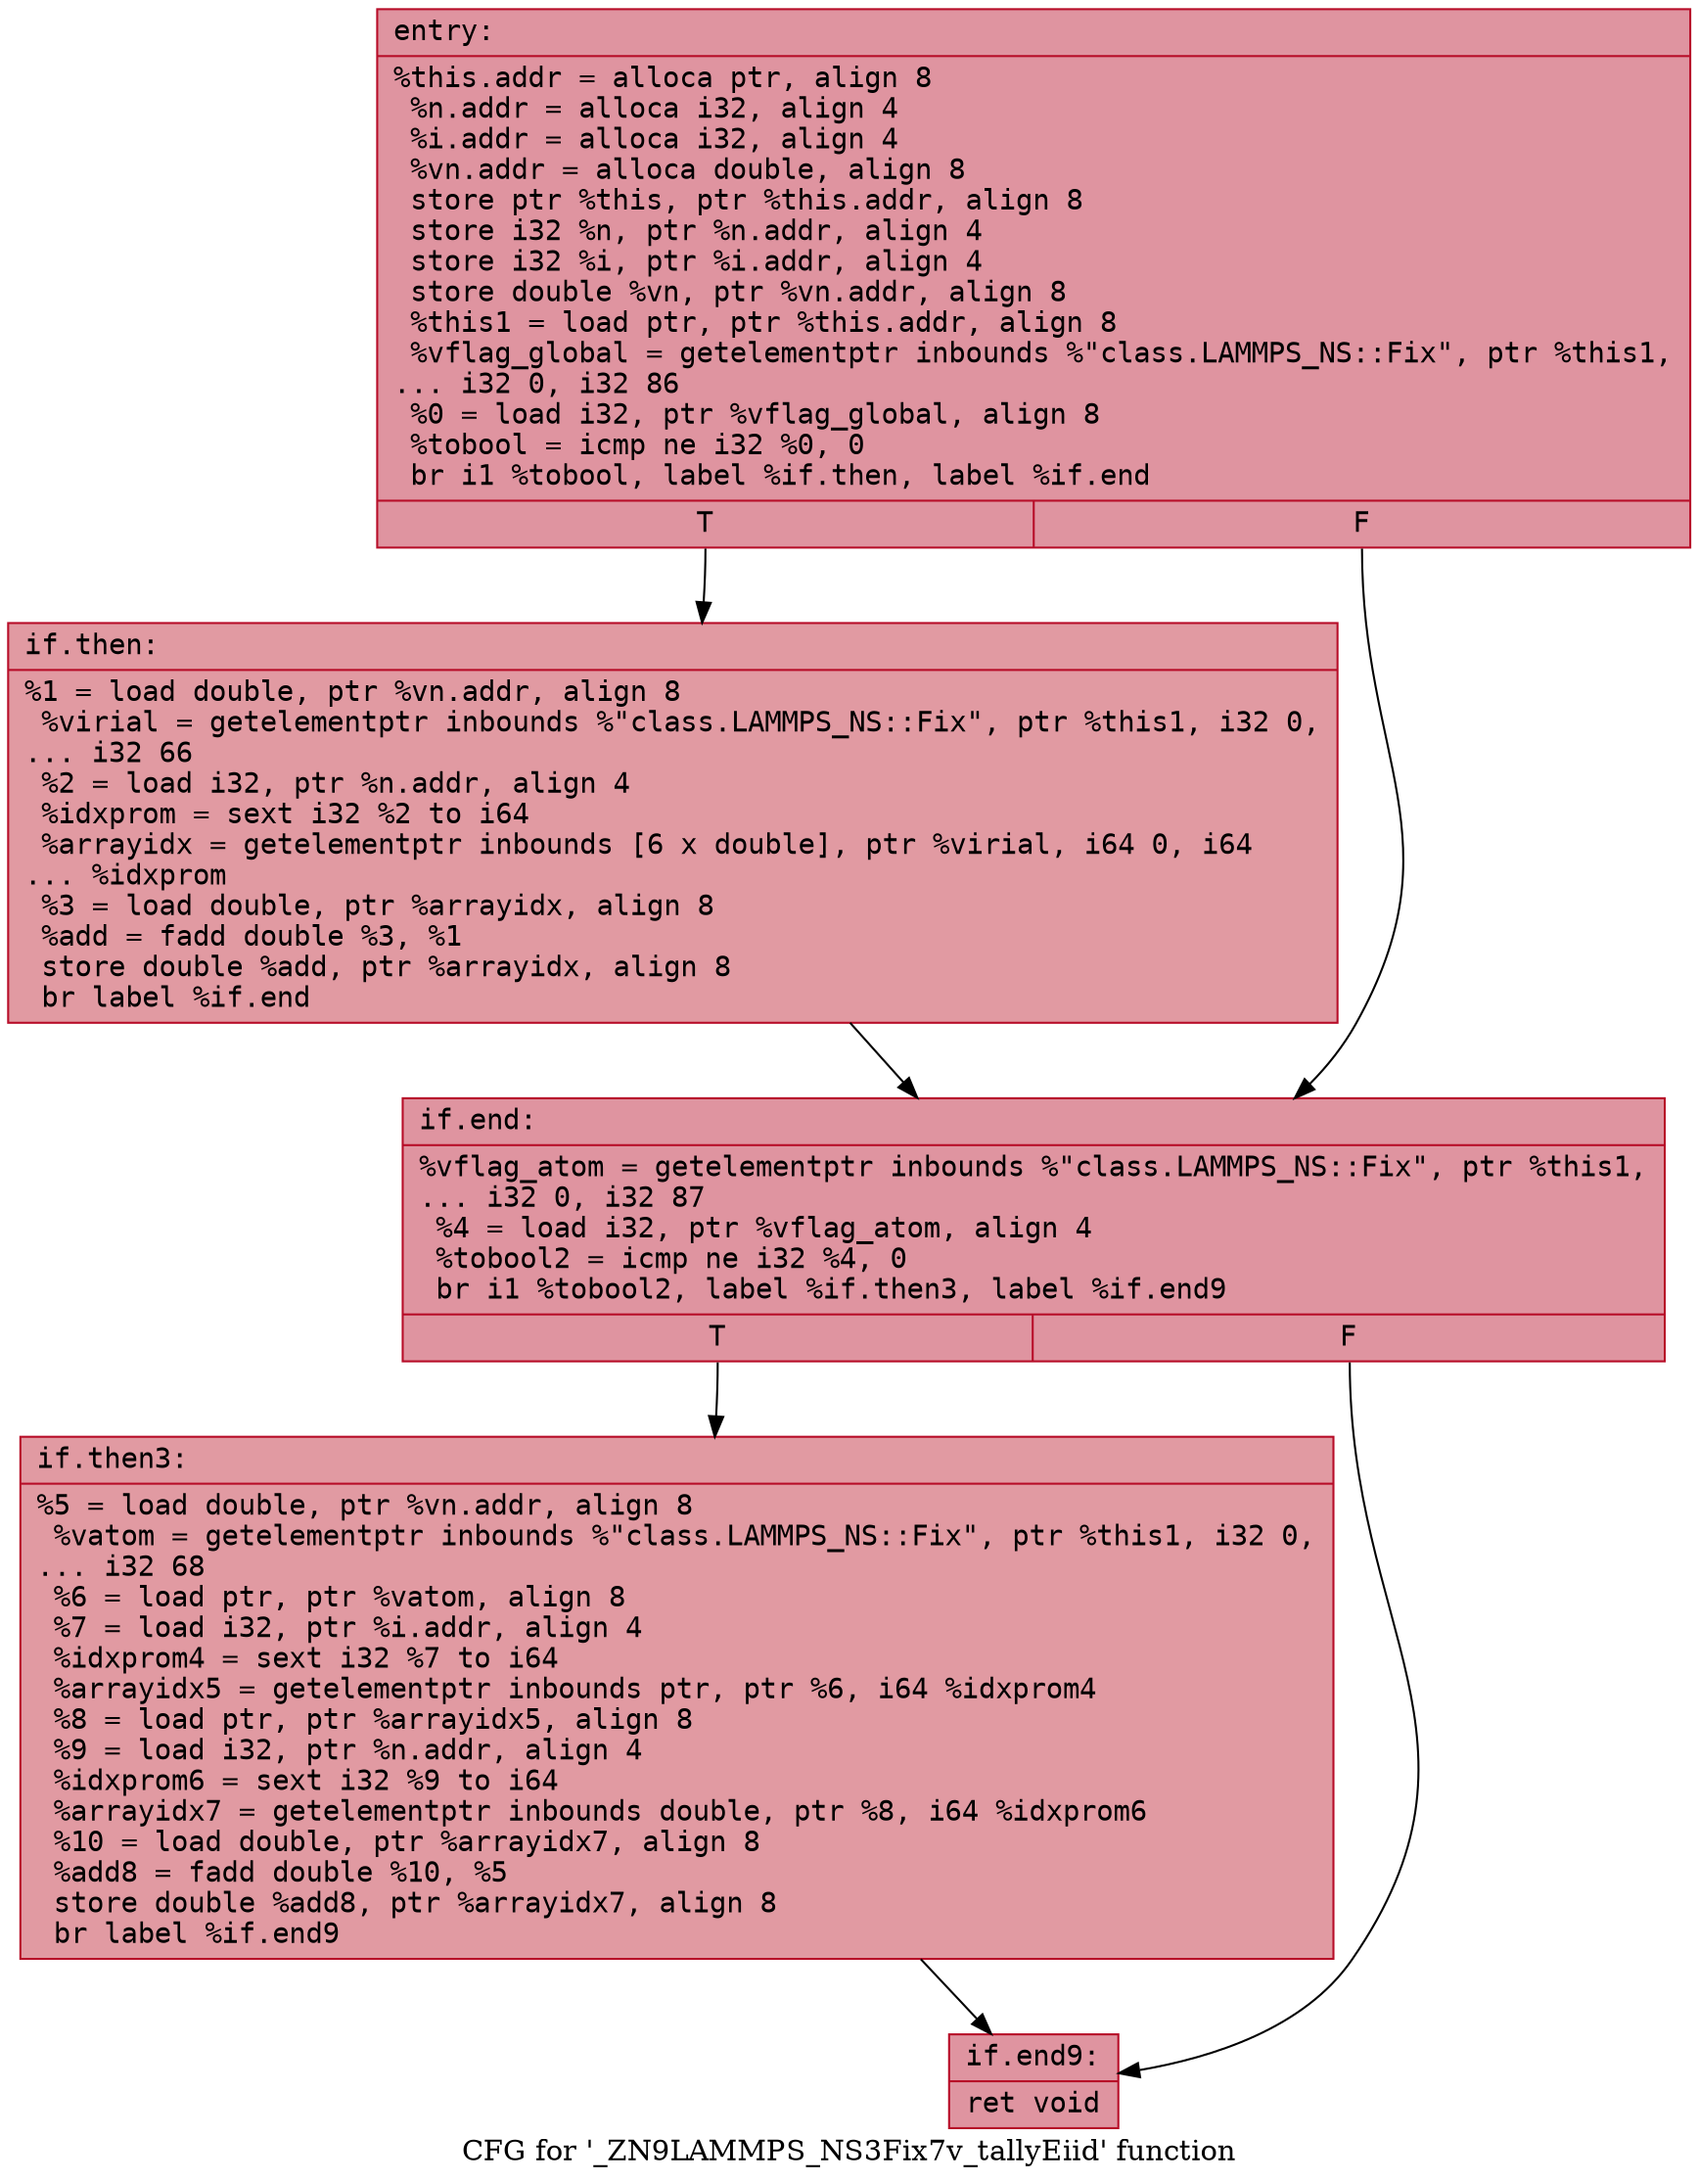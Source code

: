 digraph "CFG for '_ZN9LAMMPS_NS3Fix7v_tallyEiid' function" {
	label="CFG for '_ZN9LAMMPS_NS3Fix7v_tallyEiid' function";

	Node0x555c10f0a240 [shape=record,color="#b70d28ff", style=filled, fillcolor="#b70d2870" fontname="Courier",label="{entry:\l|  %this.addr = alloca ptr, align 8\l  %n.addr = alloca i32, align 4\l  %i.addr = alloca i32, align 4\l  %vn.addr = alloca double, align 8\l  store ptr %this, ptr %this.addr, align 8\l  store i32 %n, ptr %n.addr, align 4\l  store i32 %i, ptr %i.addr, align 4\l  store double %vn, ptr %vn.addr, align 8\l  %this1 = load ptr, ptr %this.addr, align 8\l  %vflag_global = getelementptr inbounds %\"class.LAMMPS_NS::Fix\", ptr %this1,\l... i32 0, i32 86\l  %0 = load i32, ptr %vflag_global, align 8\l  %tobool = icmp ne i32 %0, 0\l  br i1 %tobool, label %if.then, label %if.end\l|{<s0>T|<s1>F}}"];
	Node0x555c10f0a240:s0 -> Node0x555c10f0b790[tooltip="entry -> if.then\nProbability 62.50%" ];
	Node0x555c10f0a240:s1 -> Node0x555c10f0b9a0[tooltip="entry -> if.end\nProbability 37.50%" ];
	Node0x555c10f0b790 [shape=record,color="#b70d28ff", style=filled, fillcolor="#bb1b2c70" fontname="Courier",label="{if.then:\l|  %1 = load double, ptr %vn.addr, align 8\l  %virial = getelementptr inbounds %\"class.LAMMPS_NS::Fix\", ptr %this1, i32 0,\l... i32 66\l  %2 = load i32, ptr %n.addr, align 4\l  %idxprom = sext i32 %2 to i64\l  %arrayidx = getelementptr inbounds [6 x double], ptr %virial, i64 0, i64\l... %idxprom\l  %3 = load double, ptr %arrayidx, align 8\l  %add = fadd double %3, %1\l  store double %add, ptr %arrayidx, align 8\l  br label %if.end\l}"];
	Node0x555c10f0b790 -> Node0x555c10f0b9a0[tooltip="if.then -> if.end\nProbability 100.00%" ];
	Node0x555c10f0b9a0 [shape=record,color="#b70d28ff", style=filled, fillcolor="#b70d2870" fontname="Courier",label="{if.end:\l|  %vflag_atom = getelementptr inbounds %\"class.LAMMPS_NS::Fix\", ptr %this1,\l... i32 0, i32 87\l  %4 = load i32, ptr %vflag_atom, align 4\l  %tobool2 = icmp ne i32 %4, 0\l  br i1 %tobool2, label %if.then3, label %if.end9\l|{<s0>T|<s1>F}}"];
	Node0x555c10f0b9a0:s0 -> Node0x555c10f0c280[tooltip="if.end -> if.then3\nProbability 62.50%" ];
	Node0x555c10f0b9a0:s1 -> Node0x555c10f0c300[tooltip="if.end -> if.end9\nProbability 37.50%" ];
	Node0x555c10f0c280 [shape=record,color="#b70d28ff", style=filled, fillcolor="#bb1b2c70" fontname="Courier",label="{if.then3:\l|  %5 = load double, ptr %vn.addr, align 8\l  %vatom = getelementptr inbounds %\"class.LAMMPS_NS::Fix\", ptr %this1, i32 0,\l... i32 68\l  %6 = load ptr, ptr %vatom, align 8\l  %7 = load i32, ptr %i.addr, align 4\l  %idxprom4 = sext i32 %7 to i64\l  %arrayidx5 = getelementptr inbounds ptr, ptr %6, i64 %idxprom4\l  %8 = load ptr, ptr %arrayidx5, align 8\l  %9 = load i32, ptr %n.addr, align 4\l  %idxprom6 = sext i32 %9 to i64\l  %arrayidx7 = getelementptr inbounds double, ptr %8, i64 %idxprom6\l  %10 = load double, ptr %arrayidx7, align 8\l  %add8 = fadd double %10, %5\l  store double %add8, ptr %arrayidx7, align 8\l  br label %if.end9\l}"];
	Node0x555c10f0c280 -> Node0x555c10f0c300[tooltip="if.then3 -> if.end9\nProbability 100.00%" ];
	Node0x555c10f0c300 [shape=record,color="#b70d28ff", style=filled, fillcolor="#b70d2870" fontname="Courier",label="{if.end9:\l|  ret void\l}"];
}
